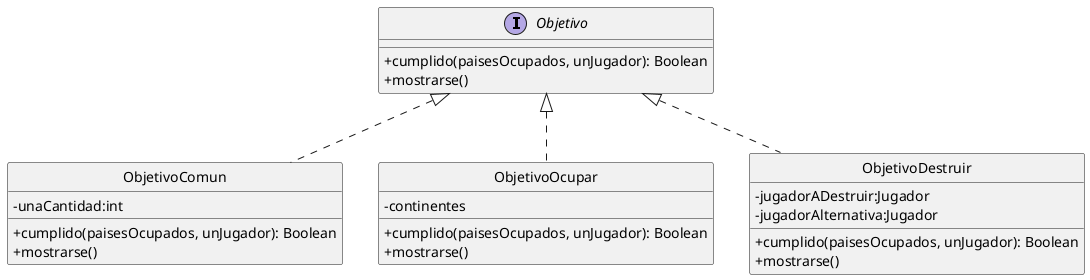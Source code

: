 @startuml
skinparam classAttributeIconSize 0
hide class circle

interface Objetivo{
    +cumplido(paisesOcupados, unJugador): Boolean
    +mostrarse()
}

Class ObjetivoComun{
    -unaCantidad:int
    +cumplido(paisesOcupados, unJugador): Boolean
    +mostrarse()
}

Class ObjetivoOcupar{
    -continentes
    +cumplido(paisesOcupados, unJugador): Boolean
    +mostrarse()
}

Class ObjetivoDestruir{
    -jugadorADestruir:Jugador
    -jugadorAlternativa:Jugador
    +cumplido(paisesOcupados, unJugador): Boolean
    +mostrarse()
}

Objetivo <|.down. ObjetivoOcupar
Objetivo <|.down. ObjetivoDestruir
Objetivo <|.down. ObjetivoComun

@enduml
